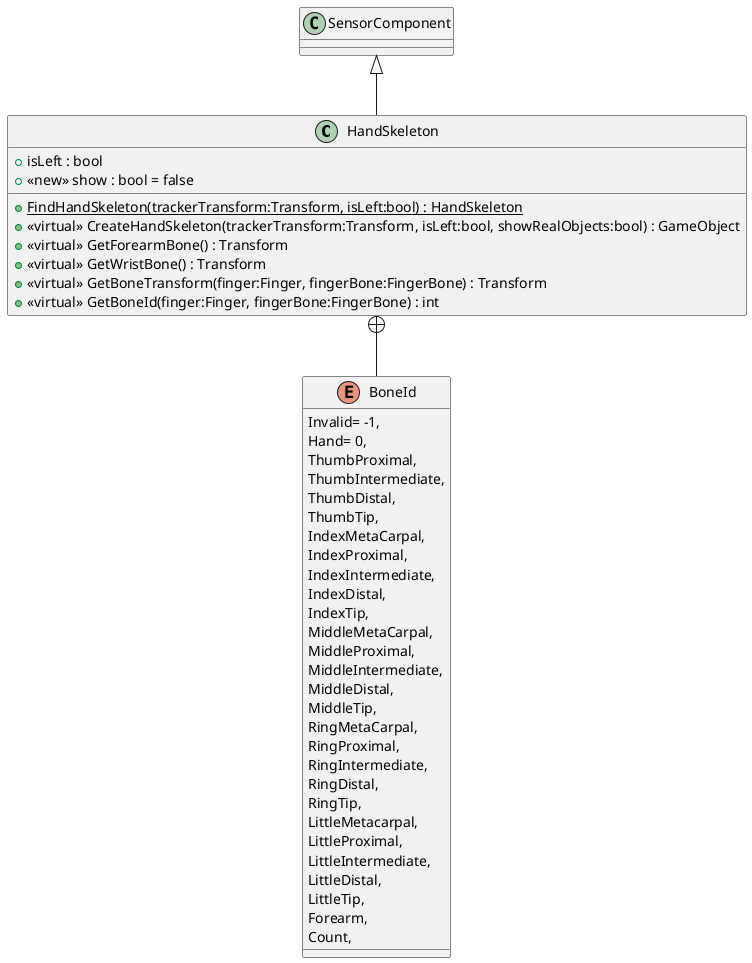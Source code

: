 @startuml
class HandSkeleton {
    + isLeft : bool
    + <<new>> show : bool = false
    + {static} FindHandSkeleton(trackerTransform:Transform, isLeft:bool) : HandSkeleton
    + <<virtual>> CreateHandSkeleton(trackerTransform:Transform, isLeft:bool, showRealObjects:bool) : GameObject
    + <<virtual>> GetForearmBone() : Transform
    + <<virtual>> GetWristBone() : Transform
    + <<virtual>> GetBoneTransform(finger:Finger, fingerBone:FingerBone) : Transform
    + <<virtual>> GetBoneId(finger:Finger, fingerBone:FingerBone) : int
}
enum BoneId {
    Invalid= -1,
    Hand= 0,
    ThumbProximal,
    ThumbIntermediate,
    ThumbDistal,
    ThumbTip,
    IndexMetaCarpal,
    IndexProximal,
    IndexIntermediate,
    IndexDistal,
    IndexTip,
    MiddleMetaCarpal,
    MiddleProximal,
    MiddleIntermediate,
    MiddleDistal,
    MiddleTip,
    RingMetaCarpal,
    RingProximal,
    RingIntermediate,
    RingDistal,
    RingTip,
    LittleMetacarpal,
    LittleProximal,
    LittleIntermediate,
    LittleDistal,
    LittleTip,
    Forearm,
    Count,
}
SensorComponent <|-- HandSkeleton
HandSkeleton +-- BoneId
@enduml
